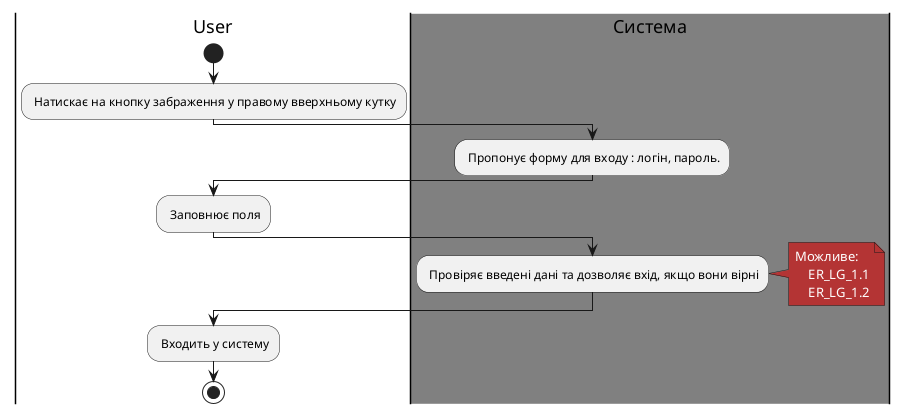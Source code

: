 @startuml
skinparam ArchimateBackgroundColor #ffffff
skinparam	shadowing false
skinparam Note {
	BackgroundColor #B43434
	FontColor #ffffff
}


|User| 
start

: Натискає на кнопку забраження у правому вверхньому кутку;

|#Gray|Система|

: Пропонує форму для входу : логін, пароль.;

|User| 

: Заповнює поля;

|#Gray|Система|
: Провіряє введені дані та дозволяє вхід, якщо вони вірні;
note right
Можливе:
    ER_LG_1.1
    ER_LG_1.2
end note
|User| 

: Входить у систему;

stop;
@enduml
